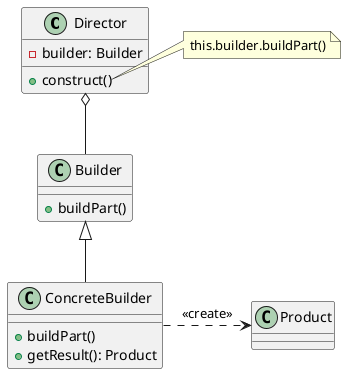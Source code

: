 @startuml
'https://plantuml.com/class-diagram

class Director {
    - builder: Builder
    + construct()
}

class Builder {
    + buildPart()
}

class ConcreteBuilder {
    + buildPart()
    + getResult(): Product
}

class Product

note right of Director::construct
    this.builder.buildPart()
end note

Director o-- Builder
Builder <|-- ConcreteBuilder
ConcreteBuilder .right.> Product: <<create>>

@enduml